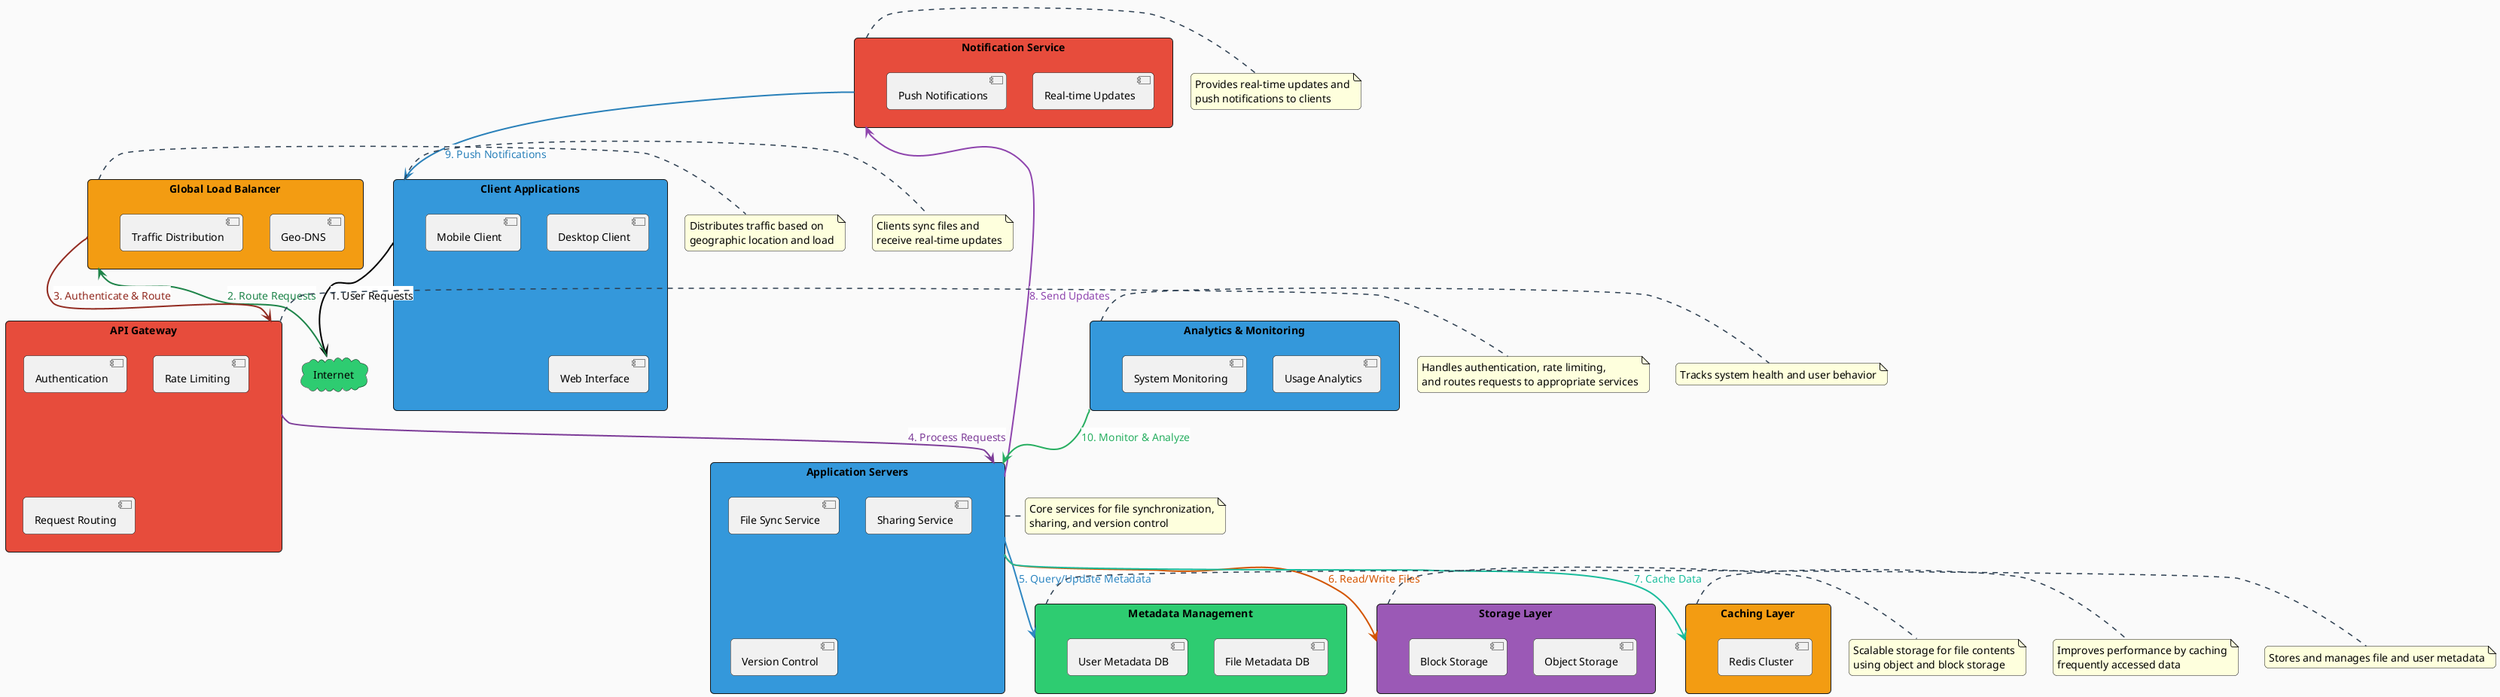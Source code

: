@startuml Dropbox-like Distributed Storage System Architecture

!pragma layout dot
skinparam backgroundColor #FAFAFA
skinparam defaultFontName Arial
skinparam defaultFontSize 14
skinparam roundCorner 10
skinparam ArrowColor #2C3E50
skinparam ArrowThickness 1.5

allowmixing

!define PRIMARY_COLOR #3498DB
!define SECONDARY_COLOR #2ECC71
!define TERTIARY_COLOR #E74C3C
!define QUATERNARY_COLOR #F39C12
!define QUINARY_COLOR #9B59B6

rectangle "Client Applications" as ClientApps PRIMARY_COLOR {
    component "Desktop Client" as DesktopClient
    component "Mobile Client" as MobileClient
    component "Web Interface" as WebInterface
}

cloud "Internet" as Internet SECONDARY_COLOR

rectangle "Global Load Balancer" as GLB QUATERNARY_COLOR {
    component "Geo-DNS" as GeoDNS
    component "Traffic Distribution" as TrafficDist
}

rectangle "API Gateway" as APIGateway TERTIARY_COLOR {
    component "Authentication" as Auth
    component "Rate Limiting" as RateLimit
    component "Request Routing" as ReqRouting
}

rectangle "Application Servers" as AppServers PRIMARY_COLOR {
    component "File Sync Service" as FileSyncService
    component "Sharing Service" as SharingService
    component "Version Control" as VersionControl
}

rectangle "Metadata Management" as MetadataManagement SECONDARY_COLOR {
    component "File Metadata DB" as FileMetadataDB
    component "User Metadata DB" as UserMetadataDB
}

rectangle "Storage Layer" as StorageLayer QUINARY_COLOR {
    component "Object Storage" as ObjectStorage
    component "Block Storage" as BlockStorage
}

rectangle "Caching Layer" as CachingLayer QUATERNARY_COLOR {
    component "Redis Cluster" as RedisCluster
}

rectangle "Notification Service" as NotificationService TERTIARY_COLOR {
    component "Real-time Updates" as RealtimeUpdates
    component "Push Notifications" as PushNotifications
}

rectangle "Analytics & Monitoring" as AnalyticsMonitoring PRIMARY_COLOR {
    component "Usage Analytics" as UsageAnalytics
    component "System Monitoring" as SystemMonitoring
}

ClientApps -[#000000,thickness=2]-> Internet : <back:#FFFFFF><color:#000000>1. User Requests</color></back>
Internet -[#1E8449,thickness=2]-> GLB : <back:#FFFFFF><color:#1E8449>2. Route Requests</color></back>
GLB -[#922B21,thickness=2]-> APIGateway : <back:#FFFFFF><color:#922B21>3. Authenticate & Route</color></back>
APIGateway -[#7D3C98,thickness=2]-> AppServers : <back:#FFFFFF><color:#7D3C98>4. Process Requests</color></back>
AppServers -[#2E86C1,thickness=2]-> MetadataManagement : <back:#FFFFFF><color:#2E86C1>5. Query/Update Metadata</color></back>
AppServers -[#D35400,thickness=2]-> StorageLayer : <back:#FFFFFF><color:#D35400>6. Read/Write Files</color></back>
AppServers -[#1ABC9C,thickness=2]-> CachingLayer : <back:#FFFFFF><color:#1ABC9C>7. Cache Data</color></back>
AppServers -[#8E44AD,thickness=2]-> NotificationService : <back:#FFFFFF><color:#8E44AD>8. Send Updates</color></back>
NotificationService -[#2980B9,thickness=2]-> ClientApps : <back:#FFFFFF><color:#2980B9>9. Push Notifications</color></back>
AnalyticsMonitoring -[#27AE60,thickness=2]-> AppServers : <back:#FFFFFF><color:#27AE60>10. Monitor & Analyze</color></back>

note right of ClientApps
  Clients sync files and
  receive real-time updates
end note

note right of GLB
  Distributes traffic based on
  geographic location and load
end note

note right of APIGateway
  Handles authentication, rate limiting,
  and routes requests to appropriate services
end note

note right of AppServers
  Core services for file synchronization,
  sharing, and version control
end note

note right of MetadataManagement
  Stores and manages file and user metadata
end note

note right of StorageLayer
  Scalable storage for file contents
  using object and block storage
end note

note right of CachingLayer
  Improves performance by caching
  frequently accessed data
end note

note right of NotificationService
  Provides real-time updates and
  push notifications to clients
end note

note right of AnalyticsMonitoring
  Tracks system health and user behavior
end note

@enduml